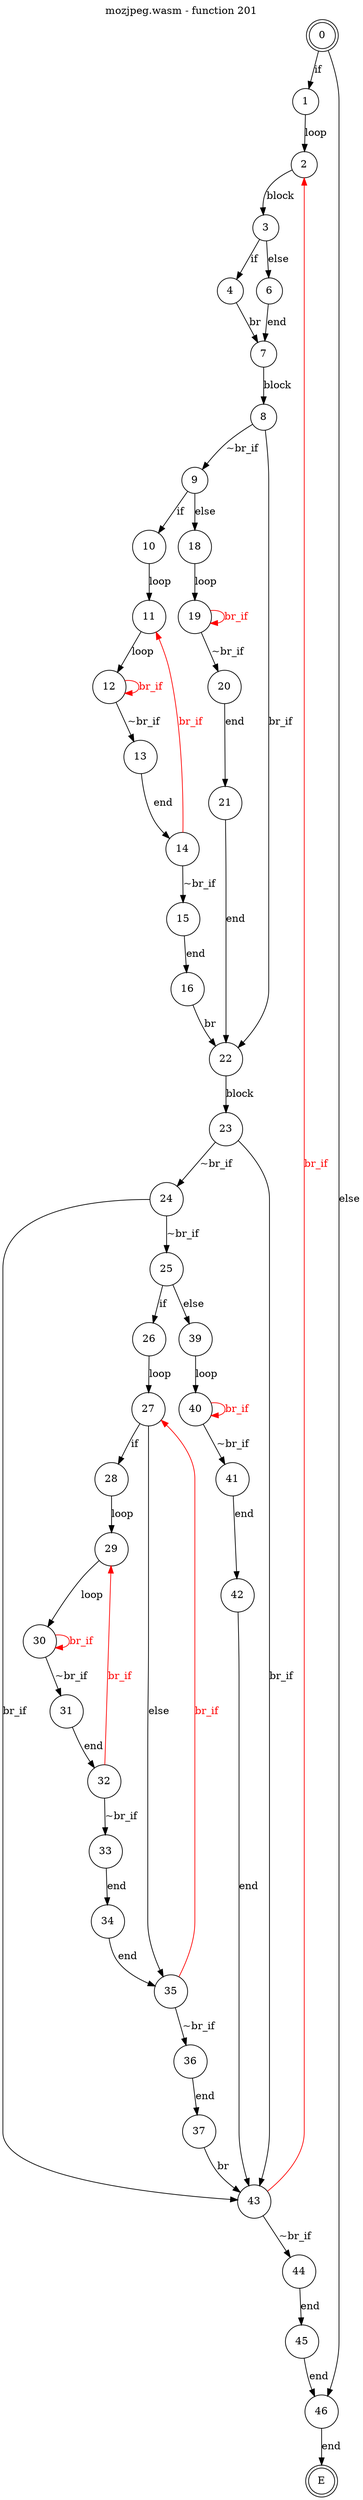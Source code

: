 digraph finite_state_machine {
    label = "mozjpeg.wasm - function 201"
    labelloc =  t
    labelfontsize = 16
    labelfontcolor = black
    labelfontname = "Helvetica"
    node [shape = doublecircle]; 0 E ;
    node [shape = circle];
    0 -> 1[label="if"];
    0 -> 46[label="else"];
    1 -> 2[label="loop"];
    2 -> 3[label="block"];
    3 -> 4[label="if"];
    3 -> 6[label="else"];
    4 -> 7[label="br"];
    6 -> 7[label="end"];
    7 -> 8[label="block"];
    8 -> 9[label="~br_if"];
    8 -> 22[label="br_if"];
    9 -> 10[label="if"];
    9 -> 18[label="else"];
    10 -> 11[label="loop"];
    11 -> 12[label="loop"];
    12 -> 13[label="~br_if"];
    12 -> 12[color="red" fontcolor="red" label="br_if"];
    13 -> 14[label="end"];
    14 -> 15[label="~br_if"];
    14 -> 11[color="red" fontcolor="red" label="br_if"];
    15 -> 16[label="end"];
    16 -> 22[label="br"];
    18 -> 19[label="loop"];
    19 -> 20[label="~br_if"];
    19 -> 19[color="red" fontcolor="red" label="br_if"];
    20 -> 21[label="end"];
    21 -> 22[label="end"];
    22 -> 23[label="block"];
    23 -> 24[label="~br_if"];
    23 -> 43[label="br_if"];
    24 -> 25[label="~br_if"];
    24 -> 43[label="br_if"];
    25 -> 26[label="if"];
    25 -> 39[label="else"];
    26 -> 27[label="loop"];
    27 -> 28[label="if"];
    27 -> 35[label="else"];
    28 -> 29[label="loop"];
    29 -> 30[label="loop"];
    30 -> 31[label="~br_if"];
    30 -> 30[color="red" fontcolor="red" label="br_if"];
    31 -> 32[label="end"];
    32 -> 33[label="~br_if"];
    32 -> 29[color="red" fontcolor="red" label="br_if"];
    33 -> 34[label="end"];
    34 -> 35[label="end"];
    35 -> 36[label="~br_if"];
    35 -> 27[color="red" fontcolor="red" label="br_if"];
    36 -> 37[label="end"];
    37 -> 43[label="br"];
    39 -> 40[label="loop"];
    40 -> 41[label="~br_if"];
    40 -> 40[color="red" fontcolor="red" label="br_if"];
    41 -> 42[label="end"];
    42 -> 43[label="end"];
    43 -> 44[label="~br_if"];
    43 -> 2[color="red" fontcolor="red" label="br_if"];
    44 -> 45[label="end"];
    45 -> 46[label="end"];
    46 -> E[label="end"];
}
